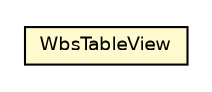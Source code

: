 #!/usr/local/bin/dot
#
# Class diagram 
# Generated by UMLGraph version R5_6 (http://www.umlgraph.org/)
#

digraph G {
	edge [fontname="Helvetica",fontsize=10,labelfontname="Helvetica",labelfontsize=10];
	node [fontname="Helvetica",fontsize=10,shape=plaintext];
	nodesep=0.25;
	ranksep=0.5;
	// net.ljcomputing.sr.fx.table.WbsTableView
	c1532 [label=<<table title="net.ljcomputing.sr.fx.table.WbsTableView" border="0" cellborder="1" cellspacing="0" cellpadding="2" port="p" bgcolor="lemonChiffon" href="./WbsTableView.html">
		<tr><td><table border="0" cellspacing="0" cellpadding="1">
<tr><td align="center" balign="center"> WbsTableView </td></tr>
		</table></td></tr>
		</table>>, URL="./WbsTableView.html", fontname="Helvetica", fontcolor="black", fontsize=9.0];
}

